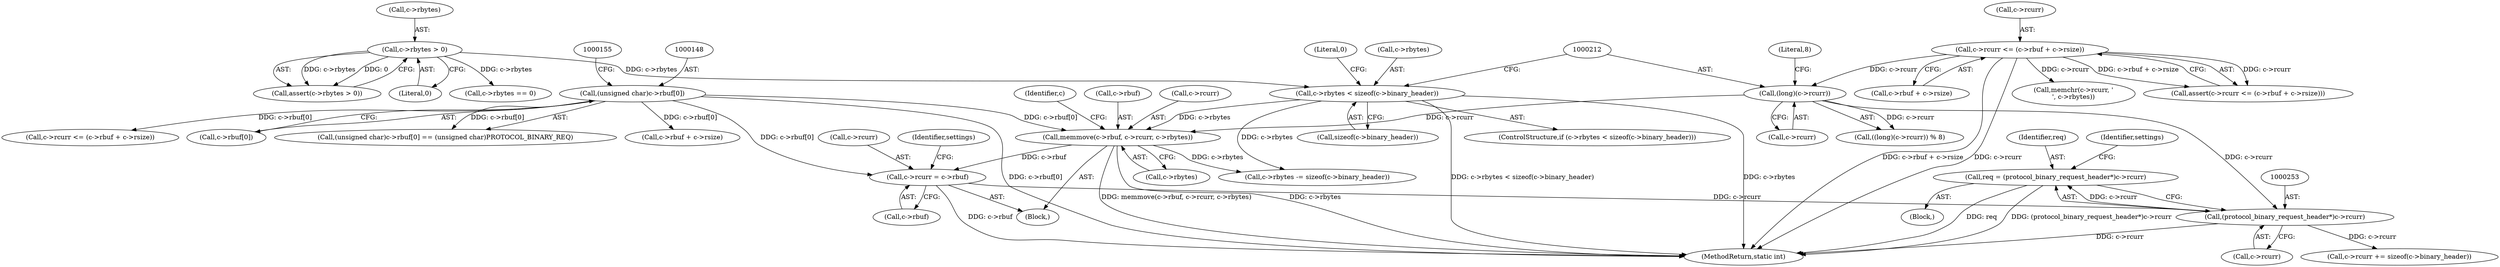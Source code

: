 digraph "0_memcached_75cc83685e103bc8ba380a57468c8f04413033f9@pointer" {
"1000250" [label="(Call,req = (protocol_binary_request_header*)c->rcurr)"];
"1000252" [label="(Call,(protocol_binary_request_header*)c->rcurr)"];
"1000211" [label="(Call,(long)(c->rcurr))"];
"1000115" [label="(Call,c->rcurr <= (c->rbuf + c->rsize))"];
"1000229" [label="(Call,c->rcurr = c->rbuf)"];
"1000147" [label="(Call,(unsigned char)c->rbuf[0])"];
"1000219" [label="(Call,memmove(c->rbuf, c->rcurr, c->rbytes))"];
"1000195" [label="(Call,c->rbytes < sizeof(c->binary_header))"];
"1000127" [label="(Call,c->rbytes > 0)"];
"1000251" [label="(Identifier,req)"];
"1000119" [label="(Call,c->rbuf + c->rsize)"];
"1000603" [label="(MethodReturn,static int)"];
"1000219" [label="(Call,memmove(c->rbuf, c->rcurr, c->rbytes))"];
"1000454" [label="(Call,c->rbytes -= sizeof(c->binary_header))"];
"1000128" [label="(Call,c->rbytes)"];
"1000116" [label="(Call,c->rcurr)"];
"1000146" [label="(Call,(unsigned char)c->rbuf[0] == (unsigned char)PROTOCOL_BINARY_REQ)"];
"1000115" [label="(Call,c->rcurr <= (c->rbuf + c->rsize))"];
"1000590" [label="(Call,c->rcurr <= (c->rbuf + c->rsize))"];
"1000475" [label="(Call,c->rbytes == 0)"];
"1000484" [label="(Call,memchr(c->rcurr, '\n', c->rbytes))"];
"1000250" [label="(Call,req = (protocol_binary_request_header*)c->rcurr)"];
"1000127" [label="(Call,c->rbytes > 0)"];
"1000213" [label="(Call,c->rcurr)"];
"1000194" [label="(ControlStructure,if (c->rbytes < sizeof(c->binary_header)))"];
"1000199" [label="(Call,sizeof(c->binary_header))"];
"1000211" [label="(Call,(long)(c->rcurr))"];
"1000216" [label="(Literal,8)"];
"1000229" [label="(Call,c->rcurr = c->rbuf)"];
"1000254" [label="(Call,c->rcurr)"];
"1000205" [label="(Literal,0)"];
"1000196" [label="(Call,c->rbytes)"];
"1000131" [label="(Literal,0)"];
"1000210" [label="(Call,((long)(c->rcurr)) % 8)"];
"1000230" [label="(Call,c->rcurr)"];
"1000239" [label="(Identifier,settings)"];
"1000149" [label="(Call,c->rbuf[0])"];
"1000260" [label="(Identifier,settings)"];
"1000195" [label="(Call,c->rbytes < sizeof(c->binary_header))"];
"1000462" [label="(Call,c->rcurr += sizeof(c->binary_header))"];
"1000233" [label="(Call,c->rbuf)"];
"1000114" [label="(Call,assert(c->rcurr <= (c->rbuf + c->rsize)))"];
"1000220" [label="(Call,c->rbuf)"];
"1000218" [label="(Block,)"];
"1000147" [label="(Call,(unsigned char)c->rbuf[0])"];
"1000126" [label="(Call,assert(c->rbytes > 0))"];
"1000223" [label="(Call,c->rcurr)"];
"1000252" [label="(Call,(protocol_binary_request_header*)c->rcurr)"];
"1000207" [label="(Block,)"];
"1000594" [label="(Call,c->rbuf + c->rsize)"];
"1000226" [label="(Call,c->rbytes)"];
"1000231" [label="(Identifier,c)"];
"1000250" -> "1000207"  [label="AST: "];
"1000250" -> "1000252"  [label="CFG: "];
"1000251" -> "1000250"  [label="AST: "];
"1000252" -> "1000250"  [label="AST: "];
"1000260" -> "1000250"  [label="CFG: "];
"1000250" -> "1000603"  [label="DDG: req"];
"1000250" -> "1000603"  [label="DDG: (protocol_binary_request_header*)c->rcurr"];
"1000252" -> "1000250"  [label="DDG: c->rcurr"];
"1000252" -> "1000254"  [label="CFG: "];
"1000253" -> "1000252"  [label="AST: "];
"1000254" -> "1000252"  [label="AST: "];
"1000252" -> "1000603"  [label="DDG: c->rcurr"];
"1000211" -> "1000252"  [label="DDG: c->rcurr"];
"1000229" -> "1000252"  [label="DDG: c->rcurr"];
"1000252" -> "1000462"  [label="DDG: c->rcurr"];
"1000211" -> "1000210"  [label="AST: "];
"1000211" -> "1000213"  [label="CFG: "];
"1000212" -> "1000211"  [label="AST: "];
"1000213" -> "1000211"  [label="AST: "];
"1000216" -> "1000211"  [label="CFG: "];
"1000211" -> "1000210"  [label="DDG: c->rcurr"];
"1000115" -> "1000211"  [label="DDG: c->rcurr"];
"1000211" -> "1000219"  [label="DDG: c->rcurr"];
"1000115" -> "1000114"  [label="AST: "];
"1000115" -> "1000119"  [label="CFG: "];
"1000116" -> "1000115"  [label="AST: "];
"1000119" -> "1000115"  [label="AST: "];
"1000114" -> "1000115"  [label="CFG: "];
"1000115" -> "1000603"  [label="DDG: c->rbuf + c->rsize"];
"1000115" -> "1000603"  [label="DDG: c->rcurr"];
"1000115" -> "1000114"  [label="DDG: c->rcurr"];
"1000115" -> "1000114"  [label="DDG: c->rbuf + c->rsize"];
"1000115" -> "1000484"  [label="DDG: c->rcurr"];
"1000229" -> "1000218"  [label="AST: "];
"1000229" -> "1000233"  [label="CFG: "];
"1000230" -> "1000229"  [label="AST: "];
"1000233" -> "1000229"  [label="AST: "];
"1000239" -> "1000229"  [label="CFG: "];
"1000229" -> "1000603"  [label="DDG: c->rbuf"];
"1000147" -> "1000229"  [label="DDG: c->rbuf[0]"];
"1000219" -> "1000229"  [label="DDG: c->rbuf"];
"1000147" -> "1000146"  [label="AST: "];
"1000147" -> "1000149"  [label="CFG: "];
"1000148" -> "1000147"  [label="AST: "];
"1000149" -> "1000147"  [label="AST: "];
"1000155" -> "1000147"  [label="CFG: "];
"1000147" -> "1000603"  [label="DDG: c->rbuf[0]"];
"1000147" -> "1000146"  [label="DDG: c->rbuf[0]"];
"1000147" -> "1000219"  [label="DDG: c->rbuf[0]"];
"1000147" -> "1000590"  [label="DDG: c->rbuf[0]"];
"1000147" -> "1000594"  [label="DDG: c->rbuf[0]"];
"1000219" -> "1000218"  [label="AST: "];
"1000219" -> "1000226"  [label="CFG: "];
"1000220" -> "1000219"  [label="AST: "];
"1000223" -> "1000219"  [label="AST: "];
"1000226" -> "1000219"  [label="AST: "];
"1000231" -> "1000219"  [label="CFG: "];
"1000219" -> "1000603"  [label="DDG: c->rbytes"];
"1000219" -> "1000603"  [label="DDG: memmove(c->rbuf, c->rcurr, c->rbytes)"];
"1000195" -> "1000219"  [label="DDG: c->rbytes"];
"1000219" -> "1000454"  [label="DDG: c->rbytes"];
"1000195" -> "1000194"  [label="AST: "];
"1000195" -> "1000199"  [label="CFG: "];
"1000196" -> "1000195"  [label="AST: "];
"1000199" -> "1000195"  [label="AST: "];
"1000205" -> "1000195"  [label="CFG: "];
"1000212" -> "1000195"  [label="CFG: "];
"1000195" -> "1000603"  [label="DDG: c->rbytes < sizeof(c->binary_header)"];
"1000195" -> "1000603"  [label="DDG: c->rbytes"];
"1000127" -> "1000195"  [label="DDG: c->rbytes"];
"1000195" -> "1000454"  [label="DDG: c->rbytes"];
"1000127" -> "1000126"  [label="AST: "];
"1000127" -> "1000131"  [label="CFG: "];
"1000128" -> "1000127"  [label="AST: "];
"1000131" -> "1000127"  [label="AST: "];
"1000126" -> "1000127"  [label="CFG: "];
"1000127" -> "1000126"  [label="DDG: c->rbytes"];
"1000127" -> "1000126"  [label="DDG: 0"];
"1000127" -> "1000475"  [label="DDG: c->rbytes"];
}
